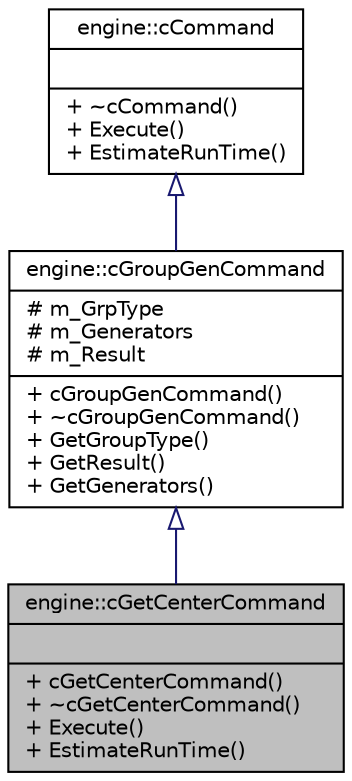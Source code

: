 digraph G
{
  edge [fontname="Helvetica",fontsize="10",labelfontname="Helvetica",labelfontsize="10"];
  node [fontname="Helvetica",fontsize="10",shape=record];
  Node1 [label="{engine::cGetCenterCommand\n||+ cGetCenterCommand()\l+ ~cGetCenterCommand()\l+ Execute()\l+ EstimateRunTime()\l}",height=0.2,width=0.4,color="black", fillcolor="grey75", style="filled" fontcolor="black"];
  Node2 -> Node1 [dir="back",color="midnightblue",fontsize="10",style="solid",arrowtail="onormal"];
  Node2 [label="{engine::cGroupGenCommand\n|# m_GrpType\l# m_Generators\l# m_Result\l|+ cGroupGenCommand()\l+ ~cGroupGenCommand()\l+ GetGroupType()\l+ GetResult()\l+ GetGenerators()\l}",height=0.2,width=0.4,color="black", fillcolor="white", style="filled",URL="$classengine_1_1cGroupGenCommand.html"];
  Node3 -> Node2 [dir="back",color="midnightblue",fontsize="10",style="solid",arrowtail="onormal"];
  Node3 [label="{engine::cCommand\n||+ ~cCommand()\l+ Execute()\l+ EstimateRunTime()\l}",height=0.2,width=0.4,color="black", fillcolor="white", style="filled",URL="$classengine_1_1cCommand.html"];
}
